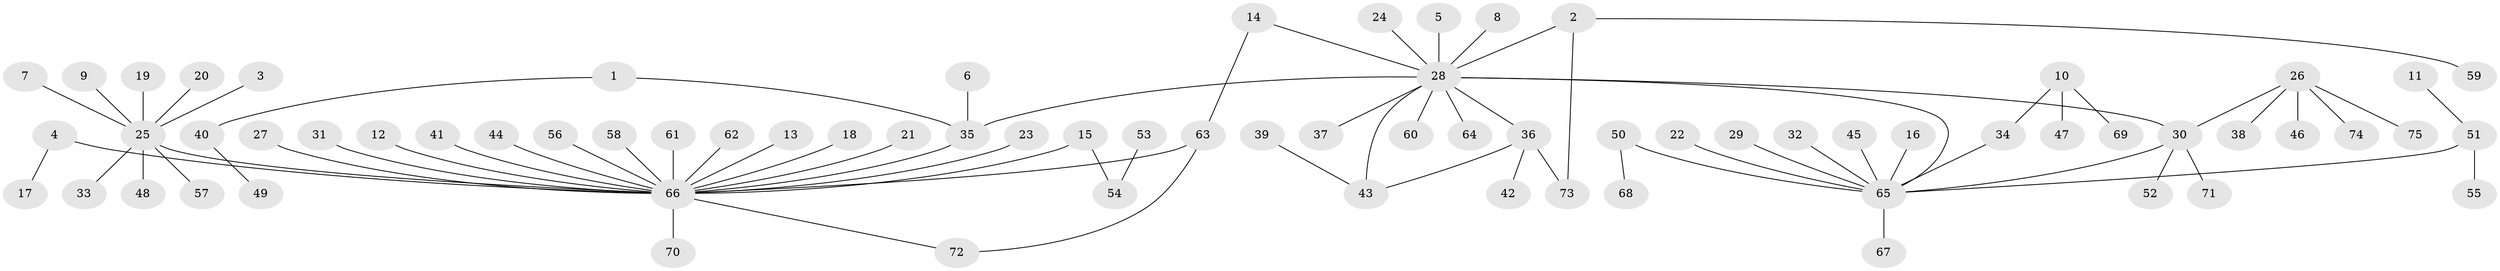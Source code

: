// original degree distribution, {6: 0.016129032258064516, 15: 0.008064516129032258, 22: 0.008064516129032258, 10: 0.008064516129032258, 2: 0.1693548387096774, 3: 0.07258064516129033, 1: 0.6532258064516129, 13: 0.008064516129032258, 5: 0.024193548387096774, 7: 0.008064516129032258, 4: 0.024193548387096774}
// Generated by graph-tools (version 1.1) at 2025/36/03/04/25 23:36:50]
// undirected, 75 vertices, 79 edges
graph export_dot {
  node [color=gray90,style=filled];
  1;
  2;
  3;
  4;
  5;
  6;
  7;
  8;
  9;
  10;
  11;
  12;
  13;
  14;
  15;
  16;
  17;
  18;
  19;
  20;
  21;
  22;
  23;
  24;
  25;
  26;
  27;
  28;
  29;
  30;
  31;
  32;
  33;
  34;
  35;
  36;
  37;
  38;
  39;
  40;
  41;
  42;
  43;
  44;
  45;
  46;
  47;
  48;
  49;
  50;
  51;
  52;
  53;
  54;
  55;
  56;
  57;
  58;
  59;
  60;
  61;
  62;
  63;
  64;
  65;
  66;
  67;
  68;
  69;
  70;
  71;
  72;
  73;
  74;
  75;
  1 -- 35 [weight=1.0];
  1 -- 40 [weight=1.0];
  2 -- 28 [weight=1.0];
  2 -- 59 [weight=1.0];
  2 -- 73 [weight=1.0];
  3 -- 25 [weight=1.0];
  4 -- 17 [weight=1.0];
  4 -- 66 [weight=1.0];
  5 -- 28 [weight=1.0];
  6 -- 35 [weight=1.0];
  7 -- 25 [weight=1.0];
  8 -- 28 [weight=1.0];
  9 -- 25 [weight=1.0];
  10 -- 34 [weight=1.0];
  10 -- 47 [weight=1.0];
  10 -- 69 [weight=1.0];
  11 -- 51 [weight=1.0];
  12 -- 66 [weight=1.0];
  13 -- 66 [weight=1.0];
  14 -- 28 [weight=1.0];
  14 -- 63 [weight=1.0];
  15 -- 54 [weight=1.0];
  15 -- 66 [weight=1.0];
  16 -- 65 [weight=1.0];
  18 -- 66 [weight=1.0];
  19 -- 25 [weight=1.0];
  20 -- 25 [weight=1.0];
  21 -- 66 [weight=1.0];
  22 -- 65 [weight=1.0];
  23 -- 66 [weight=1.0];
  24 -- 28 [weight=1.0];
  25 -- 33 [weight=1.0];
  25 -- 48 [weight=1.0];
  25 -- 57 [weight=1.0];
  25 -- 66 [weight=1.0];
  26 -- 30 [weight=1.0];
  26 -- 38 [weight=1.0];
  26 -- 46 [weight=1.0];
  26 -- 74 [weight=1.0];
  26 -- 75 [weight=1.0];
  27 -- 66 [weight=1.0];
  28 -- 30 [weight=1.0];
  28 -- 35 [weight=1.0];
  28 -- 36 [weight=1.0];
  28 -- 37 [weight=1.0];
  28 -- 43 [weight=1.0];
  28 -- 60 [weight=1.0];
  28 -- 64 [weight=1.0];
  28 -- 65 [weight=1.0];
  29 -- 65 [weight=1.0];
  30 -- 52 [weight=1.0];
  30 -- 65 [weight=1.0];
  30 -- 71 [weight=1.0];
  31 -- 66 [weight=1.0];
  32 -- 65 [weight=1.0];
  34 -- 65 [weight=1.0];
  35 -- 66 [weight=1.0];
  36 -- 42 [weight=1.0];
  36 -- 43 [weight=1.0];
  36 -- 73 [weight=1.0];
  39 -- 43 [weight=1.0];
  40 -- 49 [weight=1.0];
  41 -- 66 [weight=1.0];
  44 -- 66 [weight=1.0];
  45 -- 65 [weight=1.0];
  50 -- 65 [weight=1.0];
  50 -- 68 [weight=1.0];
  51 -- 55 [weight=1.0];
  51 -- 65 [weight=1.0];
  53 -- 54 [weight=1.0];
  56 -- 66 [weight=1.0];
  58 -- 66 [weight=1.0];
  61 -- 66 [weight=1.0];
  62 -- 66 [weight=1.0];
  63 -- 66 [weight=1.0];
  63 -- 72 [weight=1.0];
  65 -- 67 [weight=1.0];
  66 -- 70 [weight=1.0];
  66 -- 72 [weight=1.0];
}
